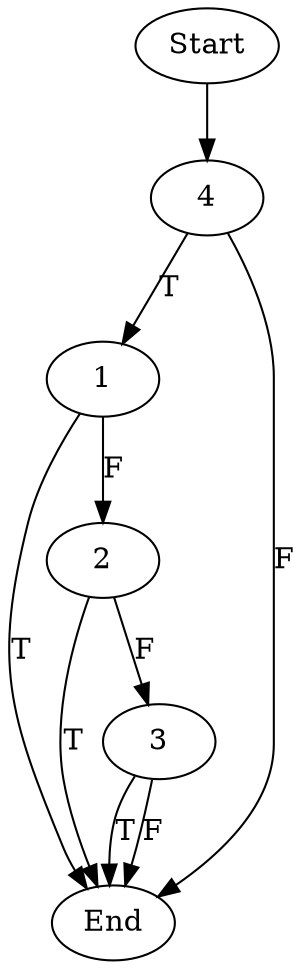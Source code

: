 digraph CFG {
"Start" -> "4"	 
"4" -> "1" [label = "T"];
"4" -> "End" [label = "F"];
"3" -> "End" [label = "T"];
"3" -> "End" [label = "F"];
"2" -> "End" [label = "T"];
"2" -> "3" [label = "F"];
"1" -> "End" [label = "T"];
"1" -> "2" [label = "F"];
}
